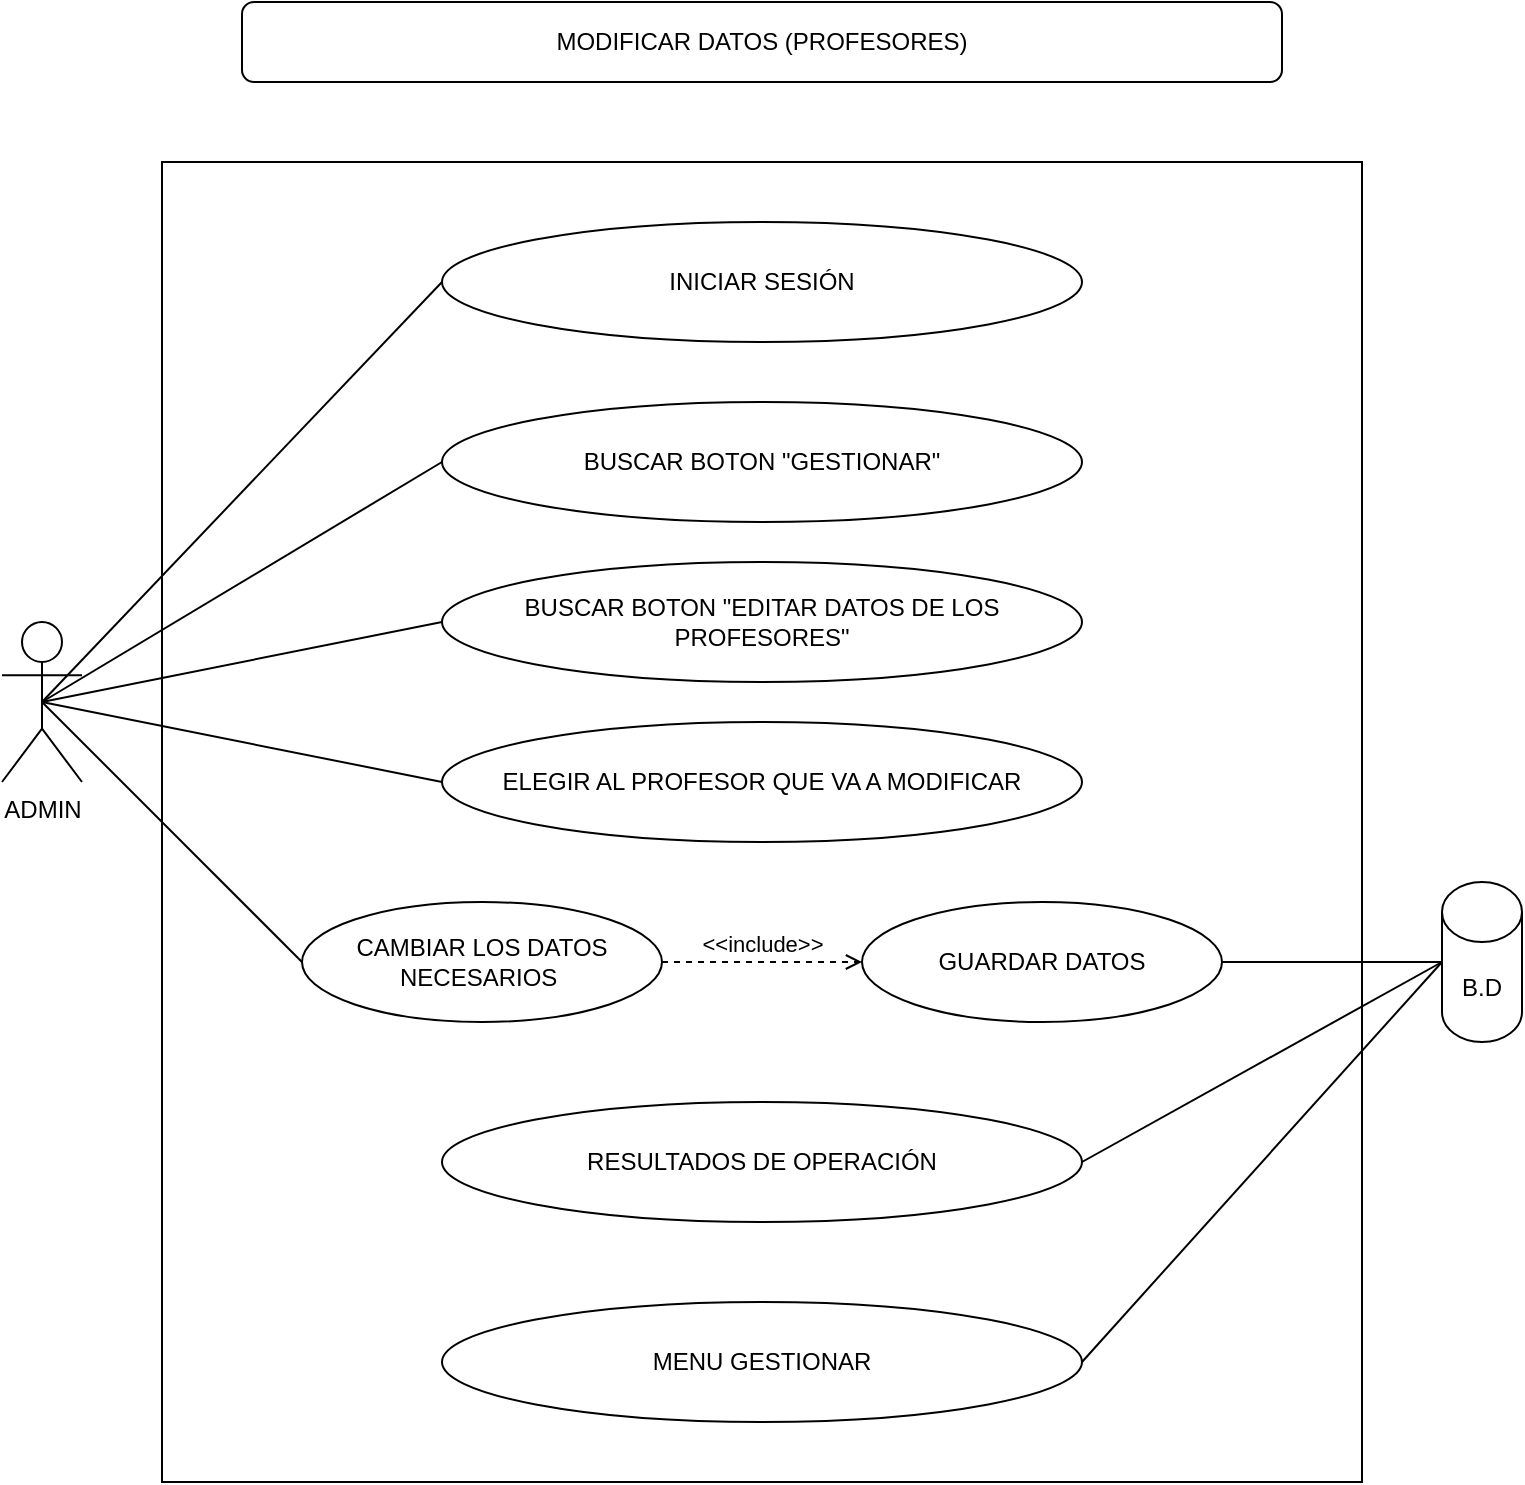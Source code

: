 <mxfile version="15.2.9" type="device"><diagram id="i8ZHQaLwTPBy73zmevOC" name="Page-1"><mxGraphModel dx="622" dy="825" grid="1" gridSize="10" guides="1" tooltips="1" connect="1" arrows="1" fold="1" page="1" pageScale="1" pageWidth="827" pageHeight="1169" math="0" shadow="0"><root><mxCell id="0"/><mxCell id="1" parent="0"/><mxCell id="mgh__0N1tfWiP4JryRxM-1" value="" style="rounded=0;whiteSpace=wrap;html=1;" parent="1" vertex="1"><mxGeometry x="120" y="120" width="600" height="660" as="geometry"/></mxCell><mxCell id="mgh__0N1tfWiP4JryRxM-2" value="MODIFICAR DATOS (PROFESORES)" style="rounded=1;whiteSpace=wrap;html=1;" parent="1" vertex="1"><mxGeometry x="160" y="40" width="520" height="40" as="geometry"/></mxCell><mxCell id="mgh__0N1tfWiP4JryRxM-3" value="INICIAR SESIÓN" style="ellipse;whiteSpace=wrap;html=1;" parent="1" vertex="1"><mxGeometry x="260" y="150" width="320" height="60" as="geometry"/></mxCell><mxCell id="mgh__0N1tfWiP4JryRxM-4" value="BUSCAR BOTON &quot;GESTIONAR&quot;" style="ellipse;whiteSpace=wrap;html=1;" parent="1" vertex="1"><mxGeometry x="260" y="240" width="320" height="60" as="geometry"/></mxCell><mxCell id="mgh__0N1tfWiP4JryRxM-5" value="BUSCAR BOTON &quot;EDITAR DATOS DE LOS PROFESORES&quot;" style="ellipse;whiteSpace=wrap;html=1;" parent="1" vertex="1"><mxGeometry x="260" y="320" width="320" height="60" as="geometry"/></mxCell><mxCell id="mgh__0N1tfWiP4JryRxM-6" value="ELEGIR AL PROFESOR QUE VA A MODIFICAR" style="ellipse;whiteSpace=wrap;html=1;" parent="1" vertex="1"><mxGeometry x="260" y="400" width="320" height="60" as="geometry"/></mxCell><mxCell id="mgh__0N1tfWiP4JryRxM-8" value="CAMBIAR LOS DATOS NECESARIOS&amp;nbsp;" style="ellipse;whiteSpace=wrap;html=1;" parent="1" vertex="1"><mxGeometry x="190" y="490" width="180" height="60" as="geometry"/></mxCell><mxCell id="mgh__0N1tfWiP4JryRxM-9" value="ADMIN" style="shape=umlActor;verticalLabelPosition=bottom;verticalAlign=top;html=1;outlineConnect=0;" parent="1" vertex="1"><mxGeometry x="40" y="350" width="40" height="80" as="geometry"/></mxCell><mxCell id="mgh__0N1tfWiP4JryRxM-11" value="GUARDAR DATOS" style="ellipse;whiteSpace=wrap;html=1;" parent="1" vertex="1"><mxGeometry x="470" y="490" width="180" height="60" as="geometry"/></mxCell><mxCell id="mgh__0N1tfWiP4JryRxM-12" value="RESULTADOS DE OPERACIÓN" style="ellipse;whiteSpace=wrap;html=1;" parent="1" vertex="1"><mxGeometry x="260" y="590" width="320" height="60" as="geometry"/></mxCell><mxCell id="mgh__0N1tfWiP4JryRxM-13" value="MENU GESTIONAR" style="ellipse;whiteSpace=wrap;html=1;" parent="1" vertex="1"><mxGeometry x="260" y="690" width="320" height="60" as="geometry"/></mxCell><mxCell id="mgh__0N1tfWiP4JryRxM-21" value="B.D" style="shape=cylinder3;whiteSpace=wrap;html=1;boundedLbl=1;backgroundOutline=1;size=15;" parent="1" vertex="1"><mxGeometry x="760" y="480" width="40" height="80" as="geometry"/></mxCell><mxCell id="j8qK6N4g7ldD8jGCZn2Y-2" value="&amp;lt;&amp;lt;include&amp;gt;&amp;gt;" style="html=1;verticalAlign=bottom;labelBackgroundColor=none;endArrow=open;endFill=0;dashed=1;exitX=1;exitY=0.5;exitDx=0;exitDy=0;entryX=0;entryY=0.5;entryDx=0;entryDy=0;" parent="1" source="mgh__0N1tfWiP4JryRxM-8" target="mgh__0N1tfWiP4JryRxM-11" edge="1"><mxGeometry width="160" relative="1" as="geometry"><mxPoint x="330" y="540" as="sourcePoint"/><mxPoint x="490" y="540" as="targetPoint"/></mxGeometry></mxCell><mxCell id="j8qK6N4g7ldD8jGCZn2Y-3" value="" style="endArrow=none;html=1;entryX=0;entryY=0.5;entryDx=0;entryDy=0;exitX=0.5;exitY=0.5;exitDx=0;exitDy=0;exitPerimeter=0;" parent="1" source="mgh__0N1tfWiP4JryRxM-9" target="mgh__0N1tfWiP4JryRxM-3" edge="1"><mxGeometry width="50" height="50" relative="1" as="geometry"><mxPoint x="390" y="570" as="sourcePoint"/><mxPoint x="440" y="520" as="targetPoint"/></mxGeometry></mxCell><mxCell id="j8qK6N4g7ldD8jGCZn2Y-4" value="" style="endArrow=none;html=1;entryX=0;entryY=0.5;entryDx=0;entryDy=0;exitX=0.5;exitY=0.5;exitDx=0;exitDy=0;exitPerimeter=0;" parent="1" source="mgh__0N1tfWiP4JryRxM-9" target="mgh__0N1tfWiP4JryRxM-4" edge="1"><mxGeometry width="50" height="50" relative="1" as="geometry"><mxPoint x="390" y="570" as="sourcePoint"/><mxPoint x="440" y="520" as="targetPoint"/></mxGeometry></mxCell><mxCell id="j8qK6N4g7ldD8jGCZn2Y-5" value="" style="endArrow=none;html=1;entryX=0;entryY=0.5;entryDx=0;entryDy=0;exitX=0.5;exitY=0.5;exitDx=0;exitDy=0;exitPerimeter=0;" parent="1" source="mgh__0N1tfWiP4JryRxM-9" target="mgh__0N1tfWiP4JryRxM-5" edge="1"><mxGeometry width="50" height="50" relative="1" as="geometry"><mxPoint x="390" y="570" as="sourcePoint"/><mxPoint x="440" y="520" as="targetPoint"/></mxGeometry></mxCell><mxCell id="j8qK6N4g7ldD8jGCZn2Y-6" value="" style="endArrow=none;html=1;entryX=0;entryY=0.5;entryDx=0;entryDy=0;exitX=0.5;exitY=0.5;exitDx=0;exitDy=0;exitPerimeter=0;" parent="1" source="mgh__0N1tfWiP4JryRxM-9" target="mgh__0N1tfWiP4JryRxM-6" edge="1"><mxGeometry width="50" height="50" relative="1" as="geometry"><mxPoint x="390" y="570" as="sourcePoint"/><mxPoint x="440" y="520" as="targetPoint"/></mxGeometry></mxCell><mxCell id="j8qK6N4g7ldD8jGCZn2Y-7" value="" style="endArrow=none;html=1;entryX=0.5;entryY=0.5;entryDx=0;entryDy=0;entryPerimeter=0;exitX=0;exitY=0.5;exitDx=0;exitDy=0;" parent="1" source="mgh__0N1tfWiP4JryRxM-8" target="mgh__0N1tfWiP4JryRxM-9" edge="1"><mxGeometry width="50" height="50" relative="1" as="geometry"><mxPoint x="390" y="570" as="sourcePoint"/><mxPoint x="440" y="520" as="targetPoint"/></mxGeometry></mxCell><mxCell id="j8qK6N4g7ldD8jGCZn2Y-8" value="" style="endArrow=none;html=1;entryX=0;entryY=0.5;entryDx=0;entryDy=0;entryPerimeter=0;exitX=1;exitY=0.5;exitDx=0;exitDy=0;" parent="1" source="mgh__0N1tfWiP4JryRxM-11" target="mgh__0N1tfWiP4JryRxM-21" edge="1"><mxGeometry width="50" height="50" relative="1" as="geometry"><mxPoint x="390" y="450" as="sourcePoint"/><mxPoint x="440" y="400" as="targetPoint"/></mxGeometry></mxCell><mxCell id="j8qK6N4g7ldD8jGCZn2Y-9" value="" style="endArrow=none;html=1;entryX=0;entryY=0.5;entryDx=0;entryDy=0;entryPerimeter=0;exitX=1;exitY=0.5;exitDx=0;exitDy=0;" parent="1" source="mgh__0N1tfWiP4JryRxM-12" target="mgh__0N1tfWiP4JryRxM-21" edge="1"><mxGeometry width="50" height="50" relative="1" as="geometry"><mxPoint x="390" y="450" as="sourcePoint"/><mxPoint x="440" y="400" as="targetPoint"/></mxGeometry></mxCell><mxCell id="j8qK6N4g7ldD8jGCZn2Y-10" value="" style="endArrow=none;html=1;entryX=0;entryY=0.5;entryDx=0;entryDy=0;entryPerimeter=0;exitX=1;exitY=0.5;exitDx=0;exitDy=0;" parent="1" source="mgh__0N1tfWiP4JryRxM-13" target="mgh__0N1tfWiP4JryRxM-21" edge="1"><mxGeometry width="50" height="50" relative="1" as="geometry"><mxPoint x="390" y="450" as="sourcePoint"/><mxPoint x="440" y="400" as="targetPoint"/></mxGeometry></mxCell></root></mxGraphModel></diagram></mxfile>